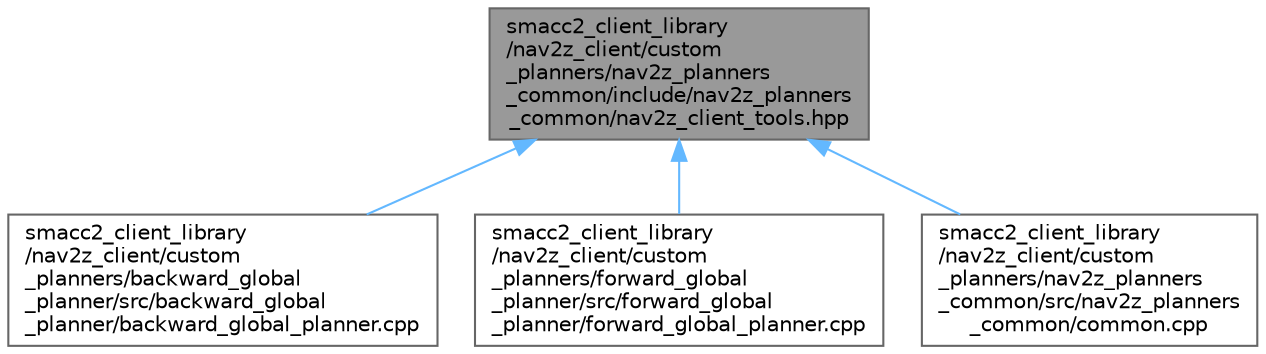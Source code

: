 digraph "smacc2_client_library/nav2z_client/custom_planners/nav2z_planners_common/include/nav2z_planners_common/nav2z_client_tools.hpp"
{
 // LATEX_PDF_SIZE
  bgcolor="transparent";
  edge [fontname=Helvetica,fontsize=10,labelfontname=Helvetica,labelfontsize=10];
  node [fontname=Helvetica,fontsize=10,shape=box,height=0.2,width=0.4];
  Node1 [label="smacc2_client_library\l/nav2z_client/custom\l_planners/nav2z_planners\l_common/include/nav2z_planners\l_common/nav2z_client_tools.hpp",height=0.2,width=0.4,color="gray40", fillcolor="grey60", style="filled", fontcolor="black",tooltip=" "];
  Node1 -> Node2 [dir="back",color="steelblue1",style="solid"];
  Node2 [label="smacc2_client_library\l/nav2z_client/custom\l_planners/backward_global\l_planner/src/backward_global\l_planner/backward_global_planner.cpp",height=0.2,width=0.4,color="grey40", fillcolor="white", style="filled",URL="$backward__global__planner_8cpp.html",tooltip=" "];
  Node1 -> Node3 [dir="back",color="steelblue1",style="solid"];
  Node3 [label="smacc2_client_library\l/nav2z_client/custom\l_planners/forward_global\l_planner/src/forward_global\l_planner/forward_global_planner.cpp",height=0.2,width=0.4,color="grey40", fillcolor="white", style="filled",URL="$forward__global__planner_8cpp.html",tooltip=" "];
  Node1 -> Node4 [dir="back",color="steelblue1",style="solid"];
  Node4 [label="smacc2_client_library\l/nav2z_client/custom\l_planners/nav2z_planners\l_common/src/nav2z_planners\l_common/common.cpp",height=0.2,width=0.4,color="grey40", fillcolor="white", style="filled",URL="$client__library_2nav2z__client_2custom__planners_2nav2z__planners__common_2src_2nav2z__planners__common_2common_8cpp.html",tooltip=" "];
}
